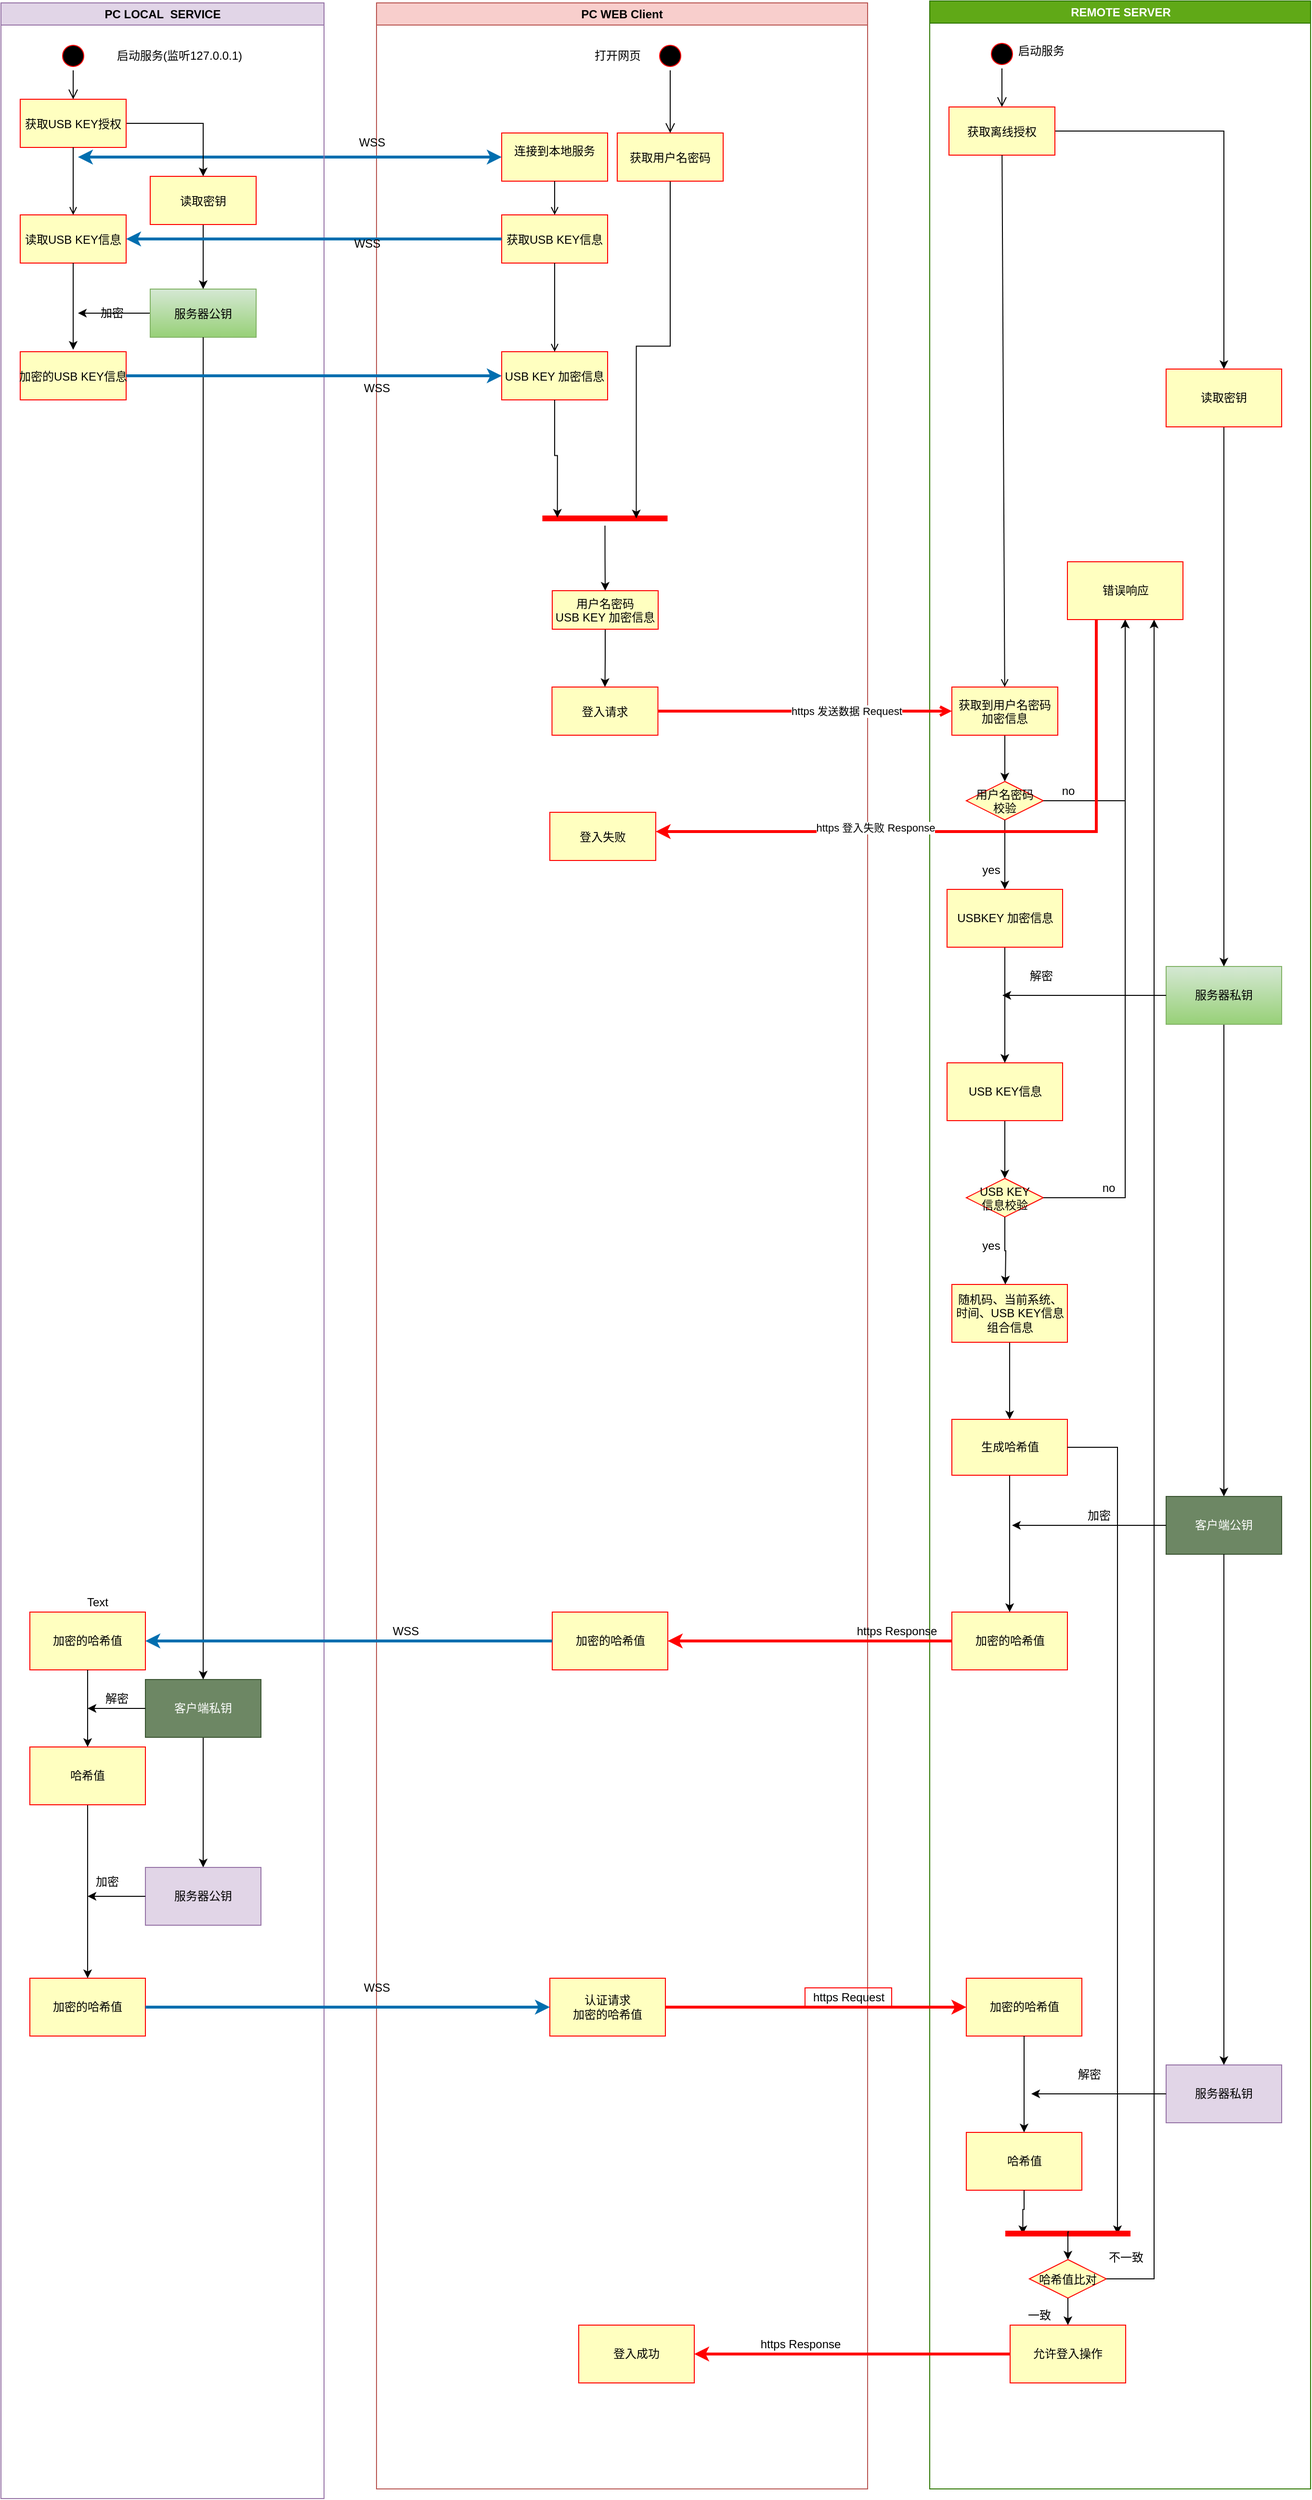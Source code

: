 <mxfile version="14.0.5" type="github">
  <diagram id="prtHgNgQTEPvFCAcTncT" name="Page-1">
    <mxGraphModel dx="1865" dy="538" grid="1" gridSize="10" guides="1" tooltips="1" connect="1" arrows="1" fold="1" page="1" pageScale="1" pageWidth="827" pageHeight="1169" math="0" shadow="0">
      <root>
        <mxCell id="0" />
        <mxCell id="1" parent="0" />
        <mxCell id="YHIsjGvz4RUyZ8e7DIo2-1" value="PC WEB Client" style="swimlane;whiteSpace=wrap;fillColor=#f8cecc;strokeColor=#b85450;" vertex="1" parent="1">
          <mxGeometry x="-130" y="130" width="510" height="2580" as="geometry" />
        </mxCell>
        <mxCell id="YHIsjGvz4RUyZ8e7DIo2-2" value="" style="ellipse;shape=startState;fillColor=#000000;strokeColor=#ff0000;" vertex="1" parent="YHIsjGvz4RUyZ8e7DIo2-1">
          <mxGeometry x="290" y="40" width="30" height="30" as="geometry" />
        </mxCell>
        <mxCell id="YHIsjGvz4RUyZ8e7DIo2-3" value="" style="edgeStyle=elbowEdgeStyle;elbow=horizontal;verticalAlign=bottom;endArrow=open;endSize=8;endFill=1;rounded=0;entryX=0.5;entryY=0;entryDx=0;entryDy=0;" edge="1" parent="YHIsjGvz4RUyZ8e7DIo2-1" source="YHIsjGvz4RUyZ8e7DIo2-2" target="YHIsjGvz4RUyZ8e7DIo2-14">
          <mxGeometry x="200" y="40" as="geometry">
            <mxPoint x="215" y="110" as="targetPoint" />
          </mxGeometry>
        </mxCell>
        <mxCell id="YHIsjGvz4RUyZ8e7DIo2-4" style="edgeStyle=orthogonalEdgeStyle;rounded=0;orthogonalLoop=1;jettySize=auto;html=1;exitX=0;exitY=0.5;exitDx=0;exitDy=0;startArrow=classic;startFill=1;fillColor=#1ba1e2;strokeColor=#006EAF;strokeWidth=3;" edge="1" parent="YHIsjGvz4RUyZ8e7DIo2-1" source="YHIsjGvz4RUyZ8e7DIo2-5">
          <mxGeometry relative="1" as="geometry">
            <mxPoint x="-310" y="160" as="targetPoint" />
          </mxGeometry>
        </mxCell>
        <mxCell id="YHIsjGvz4RUyZ8e7DIo2-5" value="连接到本地服务&#xa;" style="fillColor=#FFFFC0;strokeColor=#FF0000;" vertex="1" parent="YHIsjGvz4RUyZ8e7DIo2-1">
          <mxGeometry x="130" y="135" width="110" height="50" as="geometry" />
        </mxCell>
        <mxCell id="YHIsjGvz4RUyZ8e7DIo2-6" value="获取USB KEY信息" style="fillColor=#FFFFC0;strokeColor=#FF0000;" vertex="1" parent="YHIsjGvz4RUyZ8e7DIo2-1">
          <mxGeometry x="130" y="220" width="110" height="50" as="geometry" />
        </mxCell>
        <mxCell id="YHIsjGvz4RUyZ8e7DIo2-7" value="" style="endArrow=open;endFill=1;rounded=0;entryX=0.5;entryY=0;entryDx=0;entryDy=0;" edge="1" parent="YHIsjGvz4RUyZ8e7DIo2-1" source="YHIsjGvz4RUyZ8e7DIo2-5" target="YHIsjGvz4RUyZ8e7DIo2-6">
          <mxGeometry relative="1" as="geometry" />
        </mxCell>
        <mxCell id="YHIsjGvz4RUyZ8e7DIo2-8" value="USB KEY 加密信息" style="fillColor=#FFFFC0;strokeColor=#FF0000;" vertex="1" parent="YHIsjGvz4RUyZ8e7DIo2-1">
          <mxGeometry x="130" y="362" width="110" height="50" as="geometry" />
        </mxCell>
        <mxCell id="YHIsjGvz4RUyZ8e7DIo2-9" value="" style="endArrow=open;endFill=1;rounded=0" edge="1" parent="YHIsjGvz4RUyZ8e7DIo2-1" source="YHIsjGvz4RUyZ8e7DIo2-6" target="YHIsjGvz4RUyZ8e7DIo2-8">
          <mxGeometry relative="1" as="geometry" />
        </mxCell>
        <mxCell id="YHIsjGvz4RUyZ8e7DIo2-10" value="打开网页" style="text;html=1;align=center;verticalAlign=middle;resizable=0;points=[];autosize=1;" vertex="1" parent="YHIsjGvz4RUyZ8e7DIo2-1">
          <mxGeometry x="220" y="45" width="60" height="20" as="geometry" />
        </mxCell>
        <mxCell id="YHIsjGvz4RUyZ8e7DIo2-11" style="edgeStyle=orthogonalEdgeStyle;rounded=0;orthogonalLoop=1;jettySize=auto;html=1;entryX=0.5;entryY=0;entryDx=0;entryDy=0;" edge="1" parent="YHIsjGvz4RUyZ8e7DIo2-1" source="YHIsjGvz4RUyZ8e7DIo2-12" target="YHIsjGvz4RUyZ8e7DIo2-16">
          <mxGeometry relative="1" as="geometry" />
        </mxCell>
        <mxCell id="YHIsjGvz4RUyZ8e7DIo2-12" value="" style="shape=line;strokeWidth=6;strokeColor=#ff0000;rotation=90;direction=south;" vertex="1" parent="YHIsjGvz4RUyZ8e7DIo2-1">
          <mxGeometry x="229.75" y="470" width="15" height="130" as="geometry" />
        </mxCell>
        <mxCell id="YHIsjGvz4RUyZ8e7DIo2-13" style="edgeStyle=orthogonalEdgeStyle;rounded=0;orthogonalLoop=1;jettySize=auto;html=1;exitX=0.5;exitY=1;exitDx=0;exitDy=0;entryX=0.25;entryY=0.5;entryDx=0;entryDy=0;entryPerimeter=0;" edge="1" parent="YHIsjGvz4RUyZ8e7DIo2-1" source="YHIsjGvz4RUyZ8e7DIo2-14" target="YHIsjGvz4RUyZ8e7DIo2-12">
          <mxGeometry relative="1" as="geometry">
            <mxPoint x="280" y="530" as="targetPoint" />
          </mxGeometry>
        </mxCell>
        <mxCell id="YHIsjGvz4RUyZ8e7DIo2-14" value="获取用户名密码" style="fillColor=#FFFFC0;strokeColor=#FF0000;" vertex="1" parent="YHIsjGvz4RUyZ8e7DIo2-1">
          <mxGeometry x="250" y="135" width="110" height="50" as="geometry" />
        </mxCell>
        <mxCell id="YHIsjGvz4RUyZ8e7DIo2-15" style="edgeStyle=orthogonalEdgeStyle;rounded=0;orthogonalLoop=1;jettySize=auto;html=1;entryX=0.5;entryY=0;entryDx=0;entryDy=0;startArrow=none;startFill=0;" edge="1" parent="YHIsjGvz4RUyZ8e7DIo2-1" source="YHIsjGvz4RUyZ8e7DIo2-16" target="YHIsjGvz4RUyZ8e7DIo2-17">
          <mxGeometry relative="1" as="geometry" />
        </mxCell>
        <mxCell id="YHIsjGvz4RUyZ8e7DIo2-16" value="用户名密码&#xa;USB KEY 加密信息" style="strokeColor=#FF0000;fillColor=#FFFFC0;" vertex="1" parent="YHIsjGvz4RUyZ8e7DIo2-1">
          <mxGeometry x="182.5" y="610" width="110" height="40" as="geometry" />
        </mxCell>
        <mxCell id="YHIsjGvz4RUyZ8e7DIo2-17" value="登入请求" style="fillColor=#FFFFC0;strokeColor=#FF0000;" vertex="1" parent="YHIsjGvz4RUyZ8e7DIo2-1">
          <mxGeometry x="182.25" y="710" width="110" height="50" as="geometry" />
        </mxCell>
        <mxCell id="YHIsjGvz4RUyZ8e7DIo2-18" style="edgeStyle=orthogonalEdgeStyle;rounded=0;orthogonalLoop=1;jettySize=auto;html=1;exitX=0.5;exitY=1;exitDx=0;exitDy=0;entryX=0.88;entryY=0.555;entryDx=0;entryDy=0;entryPerimeter=0;" edge="1" parent="YHIsjGvz4RUyZ8e7DIo2-1" source="YHIsjGvz4RUyZ8e7DIo2-8" target="YHIsjGvz4RUyZ8e7DIo2-12">
          <mxGeometry relative="1" as="geometry">
            <mxPoint x="175" y="530" as="targetPoint" />
          </mxGeometry>
        </mxCell>
        <mxCell id="YHIsjGvz4RUyZ8e7DIo2-19" value="登入失败" style="fillColor=#FFFFC0;strokeColor=#FF0000;" vertex="1" parent="YHIsjGvz4RUyZ8e7DIo2-1">
          <mxGeometry x="180" y="840" width="110" height="50" as="geometry" />
        </mxCell>
        <mxCell id="YHIsjGvz4RUyZ8e7DIo2-20" value="加密的哈希值" style="whiteSpace=wrap;html=1;strokeColor=#ff0000;fillColor=#ffffc0;" vertex="1" parent="YHIsjGvz4RUyZ8e7DIo2-1">
          <mxGeometry x="182.5" y="1670" width="120" height="60" as="geometry" />
        </mxCell>
        <mxCell id="YHIsjGvz4RUyZ8e7DIo2-21" value="认证请求&lt;br&gt;加密的哈希值" style="whiteSpace=wrap;html=1;strokeColor=#ff0000;fillColor=#ffffc0;" vertex="1" parent="YHIsjGvz4RUyZ8e7DIo2-1">
          <mxGeometry x="180" y="2050" width="120" height="60" as="geometry" />
        </mxCell>
        <mxCell id="YHIsjGvz4RUyZ8e7DIo2-22" value="https Response" style="text;html=1;align=center;verticalAlign=middle;resizable=0;points=[];autosize=1;" vertex="1" parent="YHIsjGvz4RUyZ8e7DIo2-1">
          <mxGeometry x="390" y="2420" width="100" height="20" as="geometry" />
        </mxCell>
        <mxCell id="YHIsjGvz4RUyZ8e7DIo2-23" value="REMOTE SERVER" style="swimlane;whiteSpace=wrap;fillColor=#60a917;strokeColor=#2D7600;fontColor=#ffffff;" vertex="1" parent="1">
          <mxGeometry x="444.5" y="128" width="395.5" height="2582" as="geometry" />
        </mxCell>
        <mxCell id="YHIsjGvz4RUyZ8e7DIo2-24" value="" style="ellipse;shape=startState;fillColor=#000000;strokeColor=#ff0000;" vertex="1" parent="YHIsjGvz4RUyZ8e7DIo2-23">
          <mxGeometry x="60" y="40" width="30" height="30" as="geometry" />
        </mxCell>
        <mxCell id="YHIsjGvz4RUyZ8e7DIo2-25" value="" style="edgeStyle=elbowEdgeStyle;elbow=horizontal;verticalAlign=bottom;endArrow=open;endSize=8;endFill=1;rounded=0" edge="1" parent="YHIsjGvz4RUyZ8e7DIo2-23" source="YHIsjGvz4RUyZ8e7DIo2-24" target="YHIsjGvz4RUyZ8e7DIo2-27">
          <mxGeometry x="40" y="20" as="geometry">
            <mxPoint x="55" y="90" as="targetPoint" />
          </mxGeometry>
        </mxCell>
        <mxCell id="YHIsjGvz4RUyZ8e7DIo2-26" style="edgeStyle=orthogonalEdgeStyle;rounded=0;orthogonalLoop=1;jettySize=auto;html=1;entryX=0.5;entryY=0;entryDx=0;entryDy=0;startArrow=none;startFill=0;" edge="1" parent="YHIsjGvz4RUyZ8e7DIo2-23" source="YHIsjGvz4RUyZ8e7DIo2-27" target="YHIsjGvz4RUyZ8e7DIo2-49">
          <mxGeometry relative="1" as="geometry" />
        </mxCell>
        <mxCell id="YHIsjGvz4RUyZ8e7DIo2-27" value="获取离线授权" style="fillColor=#FFFFC0;strokeColor=#FF0000;" vertex="1" parent="YHIsjGvz4RUyZ8e7DIo2-23">
          <mxGeometry x="20" y="110" width="110" height="50" as="geometry" />
        </mxCell>
        <mxCell id="YHIsjGvz4RUyZ8e7DIo2-28" style="edgeStyle=orthogonalEdgeStyle;rounded=0;orthogonalLoop=1;jettySize=auto;html=1;exitX=0.5;exitY=1;exitDx=0;exitDy=0;entryX=0.5;entryY=0;entryDx=0;entryDy=0;" edge="1" parent="YHIsjGvz4RUyZ8e7DIo2-23" source="YHIsjGvz4RUyZ8e7DIo2-29" target="YHIsjGvz4RUyZ8e7DIo2-31">
          <mxGeometry relative="1" as="geometry" />
        </mxCell>
        <mxCell id="YHIsjGvz4RUyZ8e7DIo2-29" value="获取到用户名密码&#xa;加密信息" style="fillColor=#FFFFC0;strokeColor=#FF0000;" vertex="1" parent="YHIsjGvz4RUyZ8e7DIo2-23">
          <mxGeometry x="23" y="712" width="110" height="50" as="geometry" />
        </mxCell>
        <mxCell id="YHIsjGvz4RUyZ8e7DIo2-30" value="" style="endArrow=open;endFill=1;rounded=0" edge="1" parent="YHIsjGvz4RUyZ8e7DIo2-23" source="YHIsjGvz4RUyZ8e7DIo2-27" target="YHIsjGvz4RUyZ8e7DIo2-29">
          <mxGeometry relative="1" as="geometry" />
        </mxCell>
        <mxCell id="YHIsjGvz4RUyZ8e7DIo2-31" value="用户名密码&#xa;校验" style="rhombus;fillColor=#ffffc0;strokeColor=#ff0000;" vertex="1" parent="YHIsjGvz4RUyZ8e7DIo2-23">
          <mxGeometry x="38" y="810" width="80" height="40" as="geometry" />
        </mxCell>
        <mxCell id="YHIsjGvz4RUyZ8e7DIo2-32" style="edgeStyle=orthogonalEdgeStyle;rounded=0;orthogonalLoop=1;jettySize=auto;html=1;entryX=0.5;entryY=0;entryDx=0;entryDy=0;startArrow=none;startFill=0;" edge="1" parent="YHIsjGvz4RUyZ8e7DIo2-23" source="YHIsjGvz4RUyZ8e7DIo2-33" target="YHIsjGvz4RUyZ8e7DIo2-37">
          <mxGeometry relative="1" as="geometry" />
        </mxCell>
        <mxCell id="YHIsjGvz4RUyZ8e7DIo2-33" value="服务器私钥" style="whiteSpace=wrap;html=1;fillColor=#d5e8d4;strokeColor=#82b366;gradientColor=#97d077;" vertex="1" parent="YHIsjGvz4RUyZ8e7DIo2-23">
          <mxGeometry x="245.5" y="1002" width="120" height="60" as="geometry" />
        </mxCell>
        <mxCell id="YHIsjGvz4RUyZ8e7DIo2-34" style="edgeStyle=orthogonalEdgeStyle;rounded=0;orthogonalLoop=1;jettySize=auto;html=1;exitX=0.5;exitY=1;exitDx=0;exitDy=0;entryX=0.5;entryY=0;entryDx=0;entryDy=0;" edge="1" parent="YHIsjGvz4RUyZ8e7DIo2-23" source="YHIsjGvz4RUyZ8e7DIo2-41" target="YHIsjGvz4RUyZ8e7DIo2-39">
          <mxGeometry relative="1" as="geometry">
            <mxPoint x="78" y="1302" as="targetPoint" />
          </mxGeometry>
        </mxCell>
        <mxCell id="YHIsjGvz4RUyZ8e7DIo2-35" value="" style="edgeStyle=orthogonalEdgeStyle;rounded=0;orthogonalLoop=1;jettySize=auto;html=1;" edge="1" parent="YHIsjGvz4RUyZ8e7DIo2-23" source="YHIsjGvz4RUyZ8e7DIo2-31" target="YHIsjGvz4RUyZ8e7DIo2-69">
          <mxGeometry relative="1" as="geometry" />
        </mxCell>
        <mxCell id="YHIsjGvz4RUyZ8e7DIo2-36" value="no" style="text;html=1;align=center;verticalAlign=middle;resizable=0;points=[];autosize=1;" vertex="1" parent="YHIsjGvz4RUyZ8e7DIo2-23">
          <mxGeometry x="128.5" y="810" width="30" height="20" as="geometry" />
        </mxCell>
        <mxCell id="YHIsjGvz4RUyZ8e7DIo2-37" value="客户端公钥" style="whiteSpace=wrap;html=1;strokeColor=#3A5431;fillColor=#6d8764;fontColor=#ffffff;" vertex="1" parent="YHIsjGvz4RUyZ8e7DIo2-23">
          <mxGeometry x="245.5" y="1552" width="120" height="60" as="geometry" />
        </mxCell>
        <mxCell id="YHIsjGvz4RUyZ8e7DIo2-38" value="yes" style="text;html=1;align=center;verticalAlign=middle;resizable=0;points=[];autosize=1;" vertex="1" parent="YHIsjGvz4RUyZ8e7DIo2-23">
          <mxGeometry x="48.5" y="892" width="30" height="20" as="geometry" />
        </mxCell>
        <mxCell id="YHIsjGvz4RUyZ8e7DIo2-39" value="USB KEY&#xa;信息校验" style="rhombus;fillColor=#ffffc0;strokeColor=#ff0000;" vertex="1" parent="YHIsjGvz4RUyZ8e7DIo2-23">
          <mxGeometry x="38" y="1222" width="80" height="40" as="geometry" />
        </mxCell>
        <mxCell id="YHIsjGvz4RUyZ8e7DIo2-40" value="" style="edgeStyle=orthogonalEdgeStyle;rounded=0;orthogonalLoop=1;jettySize=auto;html=1;entryX=0.5;entryY=0;entryDx=0;entryDy=0;" edge="1" parent="YHIsjGvz4RUyZ8e7DIo2-23" source="YHIsjGvz4RUyZ8e7DIo2-31" target="YHIsjGvz4RUyZ8e7DIo2-43">
          <mxGeometry relative="1" as="geometry">
            <mxPoint x="522.5" y="978" as="sourcePoint" />
            <mxPoint x="522.5" y="1080" as="targetPoint" />
          </mxGeometry>
        </mxCell>
        <mxCell id="YHIsjGvz4RUyZ8e7DIo2-41" value="USB KEY信息" style="whiteSpace=wrap;html=1;strokeColor=#ff0000;fillColor=#ffffc0;" vertex="1" parent="YHIsjGvz4RUyZ8e7DIo2-23">
          <mxGeometry x="18" y="1102" width="120" height="60" as="geometry" />
        </mxCell>
        <mxCell id="YHIsjGvz4RUyZ8e7DIo2-42" style="edgeStyle=orthogonalEdgeStyle;rounded=0;orthogonalLoop=1;jettySize=auto;html=1;entryX=0.5;entryY=0;entryDx=0;entryDy=0;startArrow=none;startFill=0;" edge="1" parent="YHIsjGvz4RUyZ8e7DIo2-23" source="YHIsjGvz4RUyZ8e7DIo2-43" target="YHIsjGvz4RUyZ8e7DIo2-41">
          <mxGeometry relative="1" as="geometry">
            <mxPoint x="53.98" y="1094.12" as="targetPoint" />
          </mxGeometry>
        </mxCell>
        <mxCell id="YHIsjGvz4RUyZ8e7DIo2-43" value="USBKEY 加密信息" style="whiteSpace=wrap;html=1;strokeColor=#ff0000;fillColor=#ffffc0;" vertex="1" parent="YHIsjGvz4RUyZ8e7DIo2-23">
          <mxGeometry x="18" y="922" width="120" height="60" as="geometry" />
        </mxCell>
        <mxCell id="YHIsjGvz4RUyZ8e7DIo2-44" value="yes" style="text;html=1;align=center;verticalAlign=middle;resizable=0;points=[];autosize=1;" vertex="1" parent="YHIsjGvz4RUyZ8e7DIo2-23">
          <mxGeometry x="48.5" y="1282" width="30" height="20" as="geometry" />
        </mxCell>
        <mxCell id="YHIsjGvz4RUyZ8e7DIo2-45" value="" style="edgeStyle=orthogonalEdgeStyle;rounded=0;orthogonalLoop=1;jettySize=auto;html=1;entryX=0.5;entryY=1;entryDx=0;entryDy=0;" edge="1" parent="YHIsjGvz4RUyZ8e7DIo2-23" source="YHIsjGvz4RUyZ8e7DIo2-39" target="YHIsjGvz4RUyZ8e7DIo2-69">
          <mxGeometry relative="1" as="geometry">
            <mxPoint x="237.971" y="1292" as="targetPoint" />
          </mxGeometry>
        </mxCell>
        <mxCell id="YHIsjGvz4RUyZ8e7DIo2-46" style="edgeStyle=orthogonalEdgeStyle;rounded=0;orthogonalLoop=1;jettySize=auto;html=1;entryX=0.5;entryY=0;entryDx=0;entryDy=0;startArrow=none;startFill=0;" edge="1" parent="YHIsjGvz4RUyZ8e7DIo2-23" source="YHIsjGvz4RUyZ8e7DIo2-47" target="YHIsjGvz4RUyZ8e7DIo2-51">
          <mxGeometry relative="1" as="geometry" />
        </mxCell>
        <mxCell id="YHIsjGvz4RUyZ8e7DIo2-47" value="随机码、当前系统、时间、USB KEY信息组合信息" style="whiteSpace=wrap;html=1;strokeColor=#ff0000;fillColor=#ffffc0;" vertex="1" parent="YHIsjGvz4RUyZ8e7DIo2-23">
          <mxGeometry x="23" y="1332" width="120" height="60" as="geometry" />
        </mxCell>
        <mxCell id="YHIsjGvz4RUyZ8e7DIo2-48" style="edgeStyle=orthogonalEdgeStyle;rounded=0;orthogonalLoop=1;jettySize=auto;html=1;startArrow=none;startFill=0;" edge="1" parent="YHIsjGvz4RUyZ8e7DIo2-23" source="YHIsjGvz4RUyZ8e7DIo2-49" target="YHIsjGvz4RUyZ8e7DIo2-33">
          <mxGeometry relative="1" as="geometry" />
        </mxCell>
        <mxCell id="YHIsjGvz4RUyZ8e7DIo2-49" value="读取密钥" style="whiteSpace=wrap;html=1;strokeColor=#ff0000;fillColor=#ffffc0;" vertex="1" parent="YHIsjGvz4RUyZ8e7DIo2-23">
          <mxGeometry x="245.5" y="382" width="120" height="60" as="geometry" />
        </mxCell>
        <mxCell id="YHIsjGvz4RUyZ8e7DIo2-50" style="edgeStyle=orthogonalEdgeStyle;rounded=0;orthogonalLoop=1;jettySize=auto;html=1;entryX=0.5;entryY=0;entryDx=0;entryDy=0;startArrow=none;startFill=0;" edge="1" parent="YHIsjGvz4RUyZ8e7DIo2-23" source="YHIsjGvz4RUyZ8e7DIo2-51" target="YHIsjGvz4RUyZ8e7DIo2-52">
          <mxGeometry relative="1" as="geometry" />
        </mxCell>
        <mxCell id="YHIsjGvz4RUyZ8e7DIo2-51" value="生成哈希值" style="whiteSpace=wrap;html=1;strokeColor=#ff0000;fillColor=#ffffc0;" vertex="1" parent="YHIsjGvz4RUyZ8e7DIo2-23">
          <mxGeometry x="23" y="1472" width="120" height="58" as="geometry" />
        </mxCell>
        <mxCell id="YHIsjGvz4RUyZ8e7DIo2-52" value="加密的哈希值" style="whiteSpace=wrap;html=1;strokeColor=#ff0000;fillColor=#ffffc0;" vertex="1" parent="YHIsjGvz4RUyZ8e7DIo2-23">
          <mxGeometry x="23" y="1672" width="120" height="60" as="geometry" />
        </mxCell>
        <mxCell id="YHIsjGvz4RUyZ8e7DIo2-53" value="加密的哈希值" style="whiteSpace=wrap;html=1;strokeColor=#ff0000;fillColor=#ffffc0;" vertex="1" parent="YHIsjGvz4RUyZ8e7DIo2-23">
          <mxGeometry x="38" y="2052" width="120" height="60" as="geometry" />
        </mxCell>
        <mxCell id="YHIsjGvz4RUyZ8e7DIo2-54" value="服务器私钥" style="whiteSpace=wrap;html=1;strokeColor=#9673a6;fillColor=#e1d5e7;" vertex="1" parent="YHIsjGvz4RUyZ8e7DIo2-23">
          <mxGeometry x="245.5" y="2142" width="120" height="60" as="geometry" />
        </mxCell>
        <mxCell id="YHIsjGvz4RUyZ8e7DIo2-55" value="" style="edgeStyle=orthogonalEdgeStyle;rounded=0;orthogonalLoop=1;jettySize=auto;html=1;startArrow=none;startFill=0;" edge="1" parent="YHIsjGvz4RUyZ8e7DIo2-23" source="YHIsjGvz4RUyZ8e7DIo2-37" target="YHIsjGvz4RUyZ8e7DIo2-54">
          <mxGeometry relative="1" as="geometry" />
        </mxCell>
        <mxCell id="YHIsjGvz4RUyZ8e7DIo2-56" style="edgeStyle=orthogonalEdgeStyle;rounded=0;orthogonalLoop=1;jettySize=auto;html=1;startArrow=none;startFill=0;entryX=0.104;entryY=0.462;entryDx=0;entryDy=0;entryPerimeter=0;" edge="1" parent="YHIsjGvz4RUyZ8e7DIo2-23" source="YHIsjGvz4RUyZ8e7DIo2-51" target="YHIsjGvz4RUyZ8e7DIo2-62">
          <mxGeometry relative="1" as="geometry">
            <mxPoint x="195.5" y="2492" as="targetPoint" />
            <Array as="points">
              <mxPoint x="195" y="1501" />
            </Array>
          </mxGeometry>
        </mxCell>
        <mxCell id="YHIsjGvz4RUyZ8e7DIo2-57" value="一致" style="text;html=1;align=center;verticalAlign=middle;resizable=0;points=[];autosize=1;" vertex="1" parent="YHIsjGvz4RUyZ8e7DIo2-23">
          <mxGeometry x="93" y="2392" width="40" height="20" as="geometry" />
        </mxCell>
        <mxCell id="YHIsjGvz4RUyZ8e7DIo2-58" value="不一致" style="text;html=1;align=center;verticalAlign=middle;resizable=0;points=[];autosize=1;" vertex="1" parent="YHIsjGvz4RUyZ8e7DIo2-23">
          <mxGeometry x="178" y="2332" width="50" height="20" as="geometry" />
        </mxCell>
        <mxCell id="YHIsjGvz4RUyZ8e7DIo2-59" value="哈希值" style="whiteSpace=wrap;html=1;strokeColor=#ff0000;fillColor=#ffffc0;" vertex="1" parent="YHIsjGvz4RUyZ8e7DIo2-23">
          <mxGeometry x="38" y="2212" width="120" height="60" as="geometry" />
        </mxCell>
        <mxCell id="YHIsjGvz4RUyZ8e7DIo2-60" style="edgeStyle=orthogonalEdgeStyle;rounded=0;orthogonalLoop=1;jettySize=auto;html=1;entryX=0.86;entryY=0.462;entryDx=0;entryDy=0;entryPerimeter=0;startArrow=none;startFill=0;" edge="1" parent="YHIsjGvz4RUyZ8e7DIo2-23" source="YHIsjGvz4RUyZ8e7DIo2-59" target="YHIsjGvz4RUyZ8e7DIo2-62">
          <mxGeometry relative="1" as="geometry" />
        </mxCell>
        <mxCell id="YHIsjGvz4RUyZ8e7DIo2-61" value="" style="edgeStyle=orthogonalEdgeStyle;rounded=0;orthogonalLoop=1;jettySize=auto;html=1;startArrow=none;startFill=0;" edge="1" parent="YHIsjGvz4RUyZ8e7DIo2-23" source="YHIsjGvz4RUyZ8e7DIo2-53" target="YHIsjGvz4RUyZ8e7DIo2-59">
          <mxGeometry relative="1" as="geometry" />
        </mxCell>
        <mxCell id="YHIsjGvz4RUyZ8e7DIo2-62" value="" style="shape=line;strokeWidth=6;strokeColor=#ff0000;rotation=90;direction=south;" vertex="1" parent="YHIsjGvz4RUyZ8e7DIo2-23">
          <mxGeometry x="136" y="2252" width="15" height="130" as="geometry" />
        </mxCell>
        <mxCell id="YHIsjGvz4RUyZ8e7DIo2-63" style="edgeStyle=orthogonalEdgeStyle;rounded=0;orthogonalLoop=1;jettySize=auto;html=1;entryX=0.5;entryY=0;entryDx=0;entryDy=0;startArrow=none;startFill=0;exitX=0.491;exitY=0.614;exitDx=0;exitDy=0;exitPerimeter=0;" edge="1" parent="YHIsjGvz4RUyZ8e7DIo2-23" source="YHIsjGvz4RUyZ8e7DIo2-62" target="YHIsjGvz4RUyZ8e7DIo2-64">
          <mxGeometry relative="1" as="geometry" />
        </mxCell>
        <mxCell id="YHIsjGvz4RUyZ8e7DIo2-64" value="哈希值比对" style="rhombus;fillColor=#ffffc0;strokeColor=#ff0000;" vertex="1" parent="YHIsjGvz4RUyZ8e7DIo2-23">
          <mxGeometry x="103.5" y="2344" width="80" height="40" as="geometry" />
        </mxCell>
        <mxCell id="YHIsjGvz4RUyZ8e7DIo2-65" value="" style="edgeStyle=orthogonalEdgeStyle;rounded=0;orthogonalLoop=1;jettySize=auto;html=1;startArrow=none;startFill=0;" edge="1" parent="YHIsjGvz4RUyZ8e7DIo2-23" source="YHIsjGvz4RUyZ8e7DIo2-64" target="YHIsjGvz4RUyZ8e7DIo2-66">
          <mxGeometry relative="1" as="geometry" />
        </mxCell>
        <mxCell id="YHIsjGvz4RUyZ8e7DIo2-66" value="允许登入操作" style="whiteSpace=wrap;html=1;strokeColor=#ff0000;fillColor=#ffffc0;" vertex="1" parent="YHIsjGvz4RUyZ8e7DIo2-23">
          <mxGeometry x="83.5" y="2412" width="120" height="60" as="geometry" />
        </mxCell>
        <mxCell id="YHIsjGvz4RUyZ8e7DIo2-67" value="登入成功" style="whiteSpace=wrap;html=1;strokeColor=#ff0000;fillColor=#ffffc0;" vertex="1" parent="YHIsjGvz4RUyZ8e7DIo2-23">
          <mxGeometry x="-364.5" y="2412" width="120" height="60" as="geometry" />
        </mxCell>
        <mxCell id="YHIsjGvz4RUyZ8e7DIo2-68" style="edgeStyle=orthogonalEdgeStyle;rounded=0;orthogonalLoop=1;jettySize=auto;html=1;entryX=0.75;entryY=1;entryDx=0;entryDy=0;startArrow=none;startFill=0;exitX=1;exitY=0.5;exitDx=0;exitDy=0;" edge="1" parent="YHIsjGvz4RUyZ8e7DIo2-23" source="YHIsjGvz4RUyZ8e7DIo2-64" target="YHIsjGvz4RUyZ8e7DIo2-69">
          <mxGeometry relative="1" as="geometry" />
        </mxCell>
        <mxCell id="YHIsjGvz4RUyZ8e7DIo2-69" value="错误响应" style="whiteSpace=wrap;html=1;strokeColor=#ff0000;fillColor=#ffffc0;" vertex="1" parent="YHIsjGvz4RUyZ8e7DIo2-23">
          <mxGeometry x="143" y="582" width="120" height="60" as="geometry" />
        </mxCell>
        <mxCell id="YHIsjGvz4RUyZ8e7DIo2-70" style="edgeStyle=orthogonalEdgeStyle;rounded=0;orthogonalLoop=1;jettySize=auto;html=1;entryX=1;entryY=0.5;entryDx=0;entryDy=0;startArrow=none;startFill=0;strokeColor=#FF0000;strokeWidth=3;exitX=0;exitY=0.5;exitDx=0;exitDy=0;" edge="1" parent="YHIsjGvz4RUyZ8e7DIo2-23" source="YHIsjGvz4RUyZ8e7DIo2-66" target="YHIsjGvz4RUyZ8e7DIo2-67">
          <mxGeometry relative="1" as="geometry" />
        </mxCell>
        <mxCell id="YHIsjGvz4RUyZ8e7DIo2-71" value="" style="endArrow=open;endFill=1;rounded=0;exitX=1;exitY=0.5;exitDx=0;exitDy=0;entryX=0;entryY=0.5;entryDx=0;entryDy=0;strokeColor=#FF0000;strokeWidth=3;" edge="1" parent="1" source="YHIsjGvz4RUyZ8e7DIo2-17" target="YHIsjGvz4RUyZ8e7DIo2-29">
          <mxGeometry relative="1" as="geometry">
            <mxPoint x="460" y="536" as="targetPoint" />
          </mxGeometry>
        </mxCell>
        <mxCell id="YHIsjGvz4RUyZ8e7DIo2-72" value="https 发送数据 Request" style="edgeLabel;html=1;align=center;verticalAlign=middle;resizable=0;points=[];" vertex="1" connectable="0" parent="YHIsjGvz4RUyZ8e7DIo2-71">
          <mxGeometry x="-0.265" relative="1" as="geometry">
            <mxPoint x="83.63" as="offset" />
          </mxGeometry>
        </mxCell>
        <mxCell id="YHIsjGvz4RUyZ8e7DIo2-73" style="edgeStyle=elbowEdgeStyle;rounded=0;orthogonalLoop=1;jettySize=auto;html=1;strokeColor=#FF0000;strokeWidth=3;elbow=vertical;exitX=0.25;exitY=1;exitDx=0;exitDy=0;" edge="1" parent="1" source="YHIsjGvz4RUyZ8e7DIo2-69" target="YHIsjGvz4RUyZ8e7DIo2-19">
          <mxGeometry relative="1" as="geometry">
            <mxPoint x="170" y="995" as="targetPoint" />
            <Array as="points">
              <mxPoint x="360" y="990" />
            </Array>
          </mxGeometry>
        </mxCell>
        <mxCell id="YHIsjGvz4RUyZ8e7DIo2-74" value="https 登入失败 Response" style="edgeLabel;html=1;align=center;verticalAlign=middle;resizable=0;points=[];" vertex="1" connectable="0" parent="YHIsjGvz4RUyZ8e7DIo2-73">
          <mxGeometry x="-0.344" y="-2" relative="1" as="geometry">
            <mxPoint x="-228" y="-2" as="offset" />
          </mxGeometry>
        </mxCell>
        <mxCell id="YHIsjGvz4RUyZ8e7DIo2-75" style="edgeStyle=orthogonalEdgeStyle;rounded=0;orthogonalLoop=1;jettySize=auto;html=1;exitX=0;exitY=0.5;exitDx=0;exitDy=0;" edge="1" parent="1" source="YHIsjGvz4RUyZ8e7DIo2-37">
          <mxGeometry relative="1" as="geometry">
            <mxPoint x="530" y="1710" as="targetPoint" />
          </mxGeometry>
        </mxCell>
        <mxCell id="YHIsjGvz4RUyZ8e7DIo2-76" value="" style="edgeStyle=orthogonalEdgeStyle;rounded=0;orthogonalLoop=1;jettySize=auto;html=1;exitX=0.5;exitY=1;exitDx=0;exitDy=0;" edge="1" parent="1" source="YHIsjGvz4RUyZ8e7DIo2-39">
          <mxGeometry relative="1" as="geometry">
            <mxPoint x="490" y="1440" as="sourcePoint" />
            <mxPoint x="523" y="1460" as="targetPoint" />
          </mxGeometry>
        </mxCell>
        <mxCell id="YHIsjGvz4RUyZ8e7DIo2-77" value="启动服务" style="text;html=1;align=center;verticalAlign=middle;resizable=0;points=[];autosize=1;" vertex="1" parent="1">
          <mxGeometry x="530" y="170" width="60" height="20" as="geometry" />
        </mxCell>
        <mxCell id="YHIsjGvz4RUyZ8e7DIo2-78" style="edgeStyle=orthogonalEdgeStyle;rounded=0;orthogonalLoop=1;jettySize=auto;html=1;" edge="1" parent="1" source="YHIsjGvz4RUyZ8e7DIo2-86">
          <mxGeometry relative="1" as="geometry">
            <mxPoint x="-440" y="452" as="targetPoint" />
          </mxGeometry>
        </mxCell>
        <mxCell id="YHIsjGvz4RUyZ8e7DIo2-79" value="PC LOCAL  SERVICE" style="swimlane;whiteSpace=wrap;fillColor=#e1d5e7;strokeColor=#9673a6;" vertex="1" parent="1">
          <mxGeometry x="-520" y="130" width="335.5" height="2590" as="geometry" />
        </mxCell>
        <mxCell id="YHIsjGvz4RUyZ8e7DIo2-80" value="" style="ellipse;shape=startState;fillColor=#000000;strokeColor=#ff0000;" vertex="1" parent="YHIsjGvz4RUyZ8e7DIo2-79">
          <mxGeometry x="60" y="40" width="30" height="30" as="geometry" />
        </mxCell>
        <mxCell id="YHIsjGvz4RUyZ8e7DIo2-81" value="" style="edgeStyle=elbowEdgeStyle;elbow=horizontal;verticalAlign=bottom;endArrow=open;endSize=8;endFill=1;rounded=0" edge="1" parent="YHIsjGvz4RUyZ8e7DIo2-79" source="YHIsjGvz4RUyZ8e7DIo2-80" target="YHIsjGvz4RUyZ8e7DIo2-83">
          <mxGeometry x="40" y="20" as="geometry">
            <mxPoint x="55" y="90" as="targetPoint" />
          </mxGeometry>
        </mxCell>
        <mxCell id="YHIsjGvz4RUyZ8e7DIo2-82" style="edgeStyle=orthogonalEdgeStyle;rounded=0;orthogonalLoop=1;jettySize=auto;html=1;entryX=0.5;entryY=0;entryDx=0;entryDy=0;" edge="1" parent="YHIsjGvz4RUyZ8e7DIo2-79" source="YHIsjGvz4RUyZ8e7DIo2-83" target="YHIsjGvz4RUyZ8e7DIo2-91">
          <mxGeometry relative="1" as="geometry" />
        </mxCell>
        <mxCell id="YHIsjGvz4RUyZ8e7DIo2-83" value="获取USB KEY授权" style="fillColor=#FFFFC0;strokeColor=#FF0000;" vertex="1" parent="YHIsjGvz4RUyZ8e7DIo2-79">
          <mxGeometry x="20" y="100" width="110" height="50" as="geometry" />
        </mxCell>
        <mxCell id="YHIsjGvz4RUyZ8e7DIo2-84" value="" style="endArrow=open;endFill=1;rounded=0;entryX=0.5;entryY=0;entryDx=0;entryDy=0;" edge="1" parent="YHIsjGvz4RUyZ8e7DIo2-79" source="YHIsjGvz4RUyZ8e7DIo2-83" target="YHIsjGvz4RUyZ8e7DIo2-88">
          <mxGeometry relative="1" as="geometry" />
        </mxCell>
        <mxCell id="YHIsjGvz4RUyZ8e7DIo2-85" value="启动服务(监听127.0.0.1)" style="text;html=1;align=center;verticalAlign=middle;resizable=0;points=[];autosize=1;" vertex="1" parent="YHIsjGvz4RUyZ8e7DIo2-79">
          <mxGeometry x="110" y="45" width="150" height="20" as="geometry" />
        </mxCell>
        <mxCell id="YHIsjGvz4RUyZ8e7DIo2-86" value="服务器公钥" style="fillColor=#d5e8d4;strokeColor=#82b366;gradientColor=#97d077;" vertex="1" parent="YHIsjGvz4RUyZ8e7DIo2-79">
          <mxGeometry x="155" y="297" width="110" height="50" as="geometry" />
        </mxCell>
        <mxCell id="YHIsjGvz4RUyZ8e7DIo2-87" value="加密" style="text;html=1;align=center;verticalAlign=middle;resizable=0;points=[];autosize=1;" vertex="1" parent="YHIsjGvz4RUyZ8e7DIo2-79">
          <mxGeometry x="95" y="312" width="40" height="20" as="geometry" />
        </mxCell>
        <mxCell id="YHIsjGvz4RUyZ8e7DIo2-88" value="读取USB KEY信息" style="fillColor=#FFFFC0;strokeColor=#FF0000;" vertex="1" parent="YHIsjGvz4RUyZ8e7DIo2-79">
          <mxGeometry x="20" y="220" width="110" height="50" as="geometry" />
        </mxCell>
        <mxCell id="YHIsjGvz4RUyZ8e7DIo2-89" value="加密的USB KEY信息" style="fillColor=#FFFFC0;strokeColor=#FF0000;" vertex="1" parent="YHIsjGvz4RUyZ8e7DIo2-79">
          <mxGeometry x="20" y="362" width="110" height="50" as="geometry" />
        </mxCell>
        <mxCell id="YHIsjGvz4RUyZ8e7DIo2-90" style="edgeStyle=orthogonalEdgeStyle;rounded=0;orthogonalLoop=1;jettySize=auto;html=1;entryX=0.5;entryY=0;entryDx=0;entryDy=0;startArrow=none;startFill=0;" edge="1" parent="YHIsjGvz4RUyZ8e7DIo2-79" source="YHIsjGvz4RUyZ8e7DIo2-91" target="YHIsjGvz4RUyZ8e7DIo2-86">
          <mxGeometry relative="1" as="geometry" />
        </mxCell>
        <mxCell id="YHIsjGvz4RUyZ8e7DIo2-91" value="读取密钥" style="fillColor=#FFFFC0;strokeColor=#FF0000;" vertex="1" parent="YHIsjGvz4RUyZ8e7DIo2-79">
          <mxGeometry x="155" y="180" width="110" height="50" as="geometry" />
        </mxCell>
        <mxCell id="YHIsjGvz4RUyZ8e7DIo2-92" value="加密的哈希值" style="whiteSpace=wrap;html=1;strokeColor=#ff0000;fillColor=#ffffc0;" vertex="1" parent="YHIsjGvz4RUyZ8e7DIo2-79">
          <mxGeometry x="30" y="1670" width="120" height="60" as="geometry" />
        </mxCell>
        <mxCell id="YHIsjGvz4RUyZ8e7DIo2-93" style="edgeStyle=orthogonalEdgeStyle;rounded=0;orthogonalLoop=1;jettySize=auto;html=1;entryX=0.5;entryY=0;entryDx=0;entryDy=0;startArrow=none;startFill=0;" edge="1" parent="YHIsjGvz4RUyZ8e7DIo2-79" source="YHIsjGvz4RUyZ8e7DIo2-94" target="YHIsjGvz4RUyZ8e7DIo2-96">
          <mxGeometry relative="1" as="geometry" />
        </mxCell>
        <mxCell id="YHIsjGvz4RUyZ8e7DIo2-94" value="客户端私钥" style="whiteSpace=wrap;html=1;strokeColor=#3A5431;fillColor=#6d8764;fontColor=#ffffff;" vertex="1" parent="YHIsjGvz4RUyZ8e7DIo2-79">
          <mxGeometry x="150" y="1740" width="120" height="60" as="geometry" />
        </mxCell>
        <mxCell id="YHIsjGvz4RUyZ8e7DIo2-95" style="edgeStyle=orthogonalEdgeStyle;rounded=0;orthogonalLoop=1;jettySize=auto;html=1;startArrow=none;startFill=0;entryX=0.5;entryY=0;entryDx=0;entryDy=0;" edge="1" parent="YHIsjGvz4RUyZ8e7DIo2-79" source="YHIsjGvz4RUyZ8e7DIo2-86" target="YHIsjGvz4RUyZ8e7DIo2-94">
          <mxGeometry relative="1" as="geometry">
            <mxPoint x="205" y="1590" as="targetPoint" />
          </mxGeometry>
        </mxCell>
        <mxCell id="YHIsjGvz4RUyZ8e7DIo2-96" value="服务器公钥" style="whiteSpace=wrap;html=1;strokeColor=#9673a6;fillColor=#e1d5e7;" vertex="1" parent="YHIsjGvz4RUyZ8e7DIo2-79">
          <mxGeometry x="150" y="1935" width="120" height="60" as="geometry" />
        </mxCell>
        <mxCell id="YHIsjGvz4RUyZ8e7DIo2-97" value="加密的哈希值" style="whiteSpace=wrap;html=1;strokeColor=#ff0000;fillColor=#ffffc0;" vertex="1" parent="YHIsjGvz4RUyZ8e7DIo2-79">
          <mxGeometry x="30" y="2050" width="120" height="60" as="geometry" />
        </mxCell>
        <mxCell id="YHIsjGvz4RUyZ8e7DIo2-98" value="WSS" style="text;html=1;align=center;verticalAlign=middle;resizable=0;points=[];autosize=1;" vertex="1" parent="1">
          <mxGeometry x="-155" y="265" width="40" height="20" as="geometry" />
        </mxCell>
        <mxCell id="YHIsjGvz4RUyZ8e7DIo2-99" style="edgeStyle=orthogonalEdgeStyle;rounded=0;orthogonalLoop=1;jettySize=auto;html=1;entryX=1;entryY=0.5;entryDx=0;entryDy=0;fillColor=#1ba1e2;strokeColor=#006EAF;strokeWidth=3;" edge="1" parent="1" source="YHIsjGvz4RUyZ8e7DIo2-6" target="YHIsjGvz4RUyZ8e7DIo2-88">
          <mxGeometry relative="1" as="geometry">
            <mxPoint x="-450" y="395" as="targetPoint" />
          </mxGeometry>
        </mxCell>
        <mxCell id="YHIsjGvz4RUyZ8e7DIo2-100" value="WSS" style="text;html=1;align=center;verticalAlign=middle;resizable=0;points=[];autosize=1;" vertex="1" parent="1">
          <mxGeometry x="-160" y="370" width="40" height="20" as="geometry" />
        </mxCell>
        <mxCell id="YHIsjGvz4RUyZ8e7DIo2-101" value="" style="endArrow=classic;html=1;entryX=0;entryY=0.5;entryDx=0;entryDy=0;exitX=1;exitY=0.5;exitDx=0;exitDy=0;fillColor=#1ba1e2;strokeColor=#006EAF;strokeWidth=3;" edge="1" parent="1" source="YHIsjGvz4RUyZ8e7DIo2-89" target="YHIsjGvz4RUyZ8e7DIo2-8">
          <mxGeometry width="50" height="50" relative="1" as="geometry">
            <mxPoint x="-450" y="540" as="sourcePoint" />
            <mxPoint y="480" as="targetPoint" />
          </mxGeometry>
        </mxCell>
        <mxCell id="YHIsjGvz4RUyZ8e7DIo2-102" value="WSS" style="text;html=1;align=center;verticalAlign=middle;resizable=0;points=[];autosize=1;" vertex="1" parent="1">
          <mxGeometry x="-150" y="520" width="40" height="20" as="geometry" />
        </mxCell>
        <mxCell id="YHIsjGvz4RUyZ8e7DIo2-103" style="edgeStyle=orthogonalEdgeStyle;rounded=0;orthogonalLoop=1;jettySize=auto;html=1;" edge="1" parent="1" source="YHIsjGvz4RUyZ8e7DIo2-88">
          <mxGeometry relative="1" as="geometry">
            <mxPoint x="-445" y="490" as="targetPoint" />
          </mxGeometry>
        </mxCell>
        <mxCell id="YHIsjGvz4RUyZ8e7DIo2-104" style="edgeStyle=orthogonalEdgeStyle;rounded=0;orthogonalLoop=1;jettySize=auto;html=1;startArrow=none;startFill=0;" edge="1" parent="1" source="YHIsjGvz4RUyZ8e7DIo2-33">
          <mxGeometry relative="1" as="geometry">
            <mxPoint x="520" y="1160" as="targetPoint" />
          </mxGeometry>
        </mxCell>
        <mxCell id="YHIsjGvz4RUyZ8e7DIo2-105" value="解密" style="text;html=1;align=center;verticalAlign=middle;resizable=0;points=[];autosize=1;" vertex="1" parent="1">
          <mxGeometry x="540" y="1130" width="40" height="20" as="geometry" />
        </mxCell>
        <mxCell id="YHIsjGvz4RUyZ8e7DIo2-106" value="no" style="text;html=1;align=center;verticalAlign=middle;resizable=0;points=[];autosize=1;" vertex="1" parent="1">
          <mxGeometry x="615" y="1350" width="30" height="20" as="geometry" />
        </mxCell>
        <mxCell id="YHIsjGvz4RUyZ8e7DIo2-107" value="加密" style="text;html=1;align=center;verticalAlign=middle;resizable=0;points=[];autosize=1;" vertex="1" parent="1">
          <mxGeometry x="600" y="1690" width="40" height="20" as="geometry" />
        </mxCell>
        <mxCell id="YHIsjGvz4RUyZ8e7DIo2-108" value="" style="edgeStyle=orthogonalEdgeStyle;rounded=0;orthogonalLoop=1;jettySize=auto;html=1;startArrow=none;startFill=0;strokeColor=#FF0000;strokeWidth=3;" edge="1" parent="1" source="YHIsjGvz4RUyZ8e7DIo2-52" target="YHIsjGvz4RUyZ8e7DIo2-20">
          <mxGeometry relative="1" as="geometry" />
        </mxCell>
        <mxCell id="YHIsjGvz4RUyZ8e7DIo2-109" value="https Response" style="text;html=1;align=center;verticalAlign=middle;resizable=0;points=[];autosize=1;" vertex="1" parent="1">
          <mxGeometry x="360" y="1810" width="100" height="20" as="geometry" />
        </mxCell>
        <mxCell id="YHIsjGvz4RUyZ8e7DIo2-110" value="" style="edgeStyle=orthogonalEdgeStyle;rounded=0;orthogonalLoop=1;jettySize=auto;html=1;startArrow=none;startFill=0;fillColor=#1ba1e2;strokeColor=#006EAF;strokeWidth=3;" edge="1" parent="1" source="YHIsjGvz4RUyZ8e7DIo2-20" target="YHIsjGvz4RUyZ8e7DIo2-92">
          <mxGeometry relative="1" as="geometry" />
        </mxCell>
        <mxCell id="YHIsjGvz4RUyZ8e7DIo2-111" value="Text" style="text;html=1;align=center;verticalAlign=middle;resizable=0;points=[];autosize=1;" vertex="1" parent="1">
          <mxGeometry x="-440" y="1780" width="40" height="20" as="geometry" />
        </mxCell>
        <mxCell id="YHIsjGvz4RUyZ8e7DIo2-112" style="edgeStyle=orthogonalEdgeStyle;rounded=0;orthogonalLoop=1;jettySize=auto;html=1;entryX=0.5;entryY=0;entryDx=0;entryDy=0;startArrow=none;startFill=0;" edge="1" parent="1" source="YHIsjGvz4RUyZ8e7DIo2-113" target="YHIsjGvz4RUyZ8e7DIo2-97">
          <mxGeometry relative="1" as="geometry" />
        </mxCell>
        <mxCell id="YHIsjGvz4RUyZ8e7DIo2-113" value="哈希值" style="whiteSpace=wrap;html=1;strokeColor=#ff0000;fillColor=#ffffc0;" vertex="1" parent="1">
          <mxGeometry x="-490" y="1940" width="120" height="60" as="geometry" />
        </mxCell>
        <mxCell id="YHIsjGvz4RUyZ8e7DIo2-114" value="" style="edgeStyle=orthogonalEdgeStyle;curved=1;rounded=0;orthogonalLoop=1;jettySize=auto;html=1;startArrow=none;startFill=0;" edge="1" parent="1" source="YHIsjGvz4RUyZ8e7DIo2-92" target="YHIsjGvz4RUyZ8e7DIo2-113">
          <mxGeometry relative="1" as="geometry" />
        </mxCell>
        <mxCell id="YHIsjGvz4RUyZ8e7DIo2-115" style="edgeStyle=orthogonalEdgeStyle;curved=1;rounded=0;orthogonalLoop=1;jettySize=auto;html=1;startArrow=none;startFill=0;" edge="1" parent="1" source="YHIsjGvz4RUyZ8e7DIo2-94">
          <mxGeometry relative="1" as="geometry">
            <mxPoint x="-430" y="1900" as="targetPoint" />
          </mxGeometry>
        </mxCell>
        <mxCell id="YHIsjGvz4RUyZ8e7DIo2-116" value="解密" style="text;html=1;align=center;verticalAlign=middle;resizable=0;points=[];autosize=1;" vertex="1" parent="1">
          <mxGeometry x="-420" y="1880" width="40" height="20" as="geometry" />
        </mxCell>
        <mxCell id="YHIsjGvz4RUyZ8e7DIo2-117" style="edgeStyle=orthogonalEdgeStyle;rounded=0;orthogonalLoop=1;jettySize=auto;html=1;exitX=0;exitY=0.5;exitDx=0;exitDy=0;startArrow=none;startFill=0;" edge="1" parent="1" source="YHIsjGvz4RUyZ8e7DIo2-96">
          <mxGeometry relative="1" as="geometry">
            <mxPoint x="-430" y="2095" as="targetPoint" />
          </mxGeometry>
        </mxCell>
        <mxCell id="YHIsjGvz4RUyZ8e7DIo2-118" value="加密" style="text;html=1;align=center;verticalAlign=middle;resizable=0;points=[];autosize=1;" vertex="1" parent="1">
          <mxGeometry x="-430" y="2070" width="40" height="20" as="geometry" />
        </mxCell>
        <mxCell id="YHIsjGvz4RUyZ8e7DIo2-119" value="WSS" style="text;html=1;align=center;verticalAlign=middle;resizable=0;points=[];autosize=1;" vertex="1" parent="1">
          <mxGeometry x="-120" y="1810" width="40" height="20" as="geometry" />
        </mxCell>
        <mxCell id="YHIsjGvz4RUyZ8e7DIo2-120" value="" style="edgeStyle=orthogonalEdgeStyle;rounded=0;orthogonalLoop=1;jettySize=auto;html=1;startArrow=none;startFill=0;fillColor=#1ba1e2;strokeColor=#006EAF;strokeWidth=3;" edge="1" parent="1" source="YHIsjGvz4RUyZ8e7DIo2-97" target="YHIsjGvz4RUyZ8e7DIo2-21">
          <mxGeometry relative="1" as="geometry" />
        </mxCell>
        <mxCell id="YHIsjGvz4RUyZ8e7DIo2-121" value="WSS" style="text;html=1;align=center;verticalAlign=middle;resizable=0;points=[];autosize=1;" vertex="1" parent="1">
          <mxGeometry x="-150" y="2180" width="40" height="20" as="geometry" />
        </mxCell>
        <mxCell id="YHIsjGvz4RUyZ8e7DIo2-122" value="" style="edgeStyle=orthogonalEdgeStyle;rounded=0;orthogonalLoop=1;jettySize=auto;html=1;startArrow=none;startFill=0;strokeColor=#FF0000;strokeWidth=3;" edge="1" parent="1" source="YHIsjGvz4RUyZ8e7DIo2-21" target="YHIsjGvz4RUyZ8e7DIo2-53">
          <mxGeometry relative="1" as="geometry" />
        </mxCell>
        <mxCell id="YHIsjGvz4RUyZ8e7DIo2-123" value="https Request" style="text;html=1;align=center;verticalAlign=middle;resizable=0;points=[];autosize=1;strokeColor=#FF0000;" vertex="1" parent="1">
          <mxGeometry x="315" y="2190" width="90" height="20" as="geometry" />
        </mxCell>
        <mxCell id="YHIsjGvz4RUyZ8e7DIo2-124" style="edgeStyle=orthogonalEdgeStyle;rounded=0;orthogonalLoop=1;jettySize=auto;html=1;startArrow=none;startFill=0;" edge="1" parent="1" source="YHIsjGvz4RUyZ8e7DIo2-54">
          <mxGeometry relative="1" as="geometry">
            <mxPoint x="550.0" y="2300" as="targetPoint" />
          </mxGeometry>
        </mxCell>
        <mxCell id="YHIsjGvz4RUyZ8e7DIo2-125" value="解密" style="text;html=1;align=center;verticalAlign=middle;resizable=0;points=[];autosize=1;" vertex="1" parent="1">
          <mxGeometry x="590" y="2270" width="40" height="20" as="geometry" />
        </mxCell>
      </root>
    </mxGraphModel>
  </diagram>
</mxfile>
